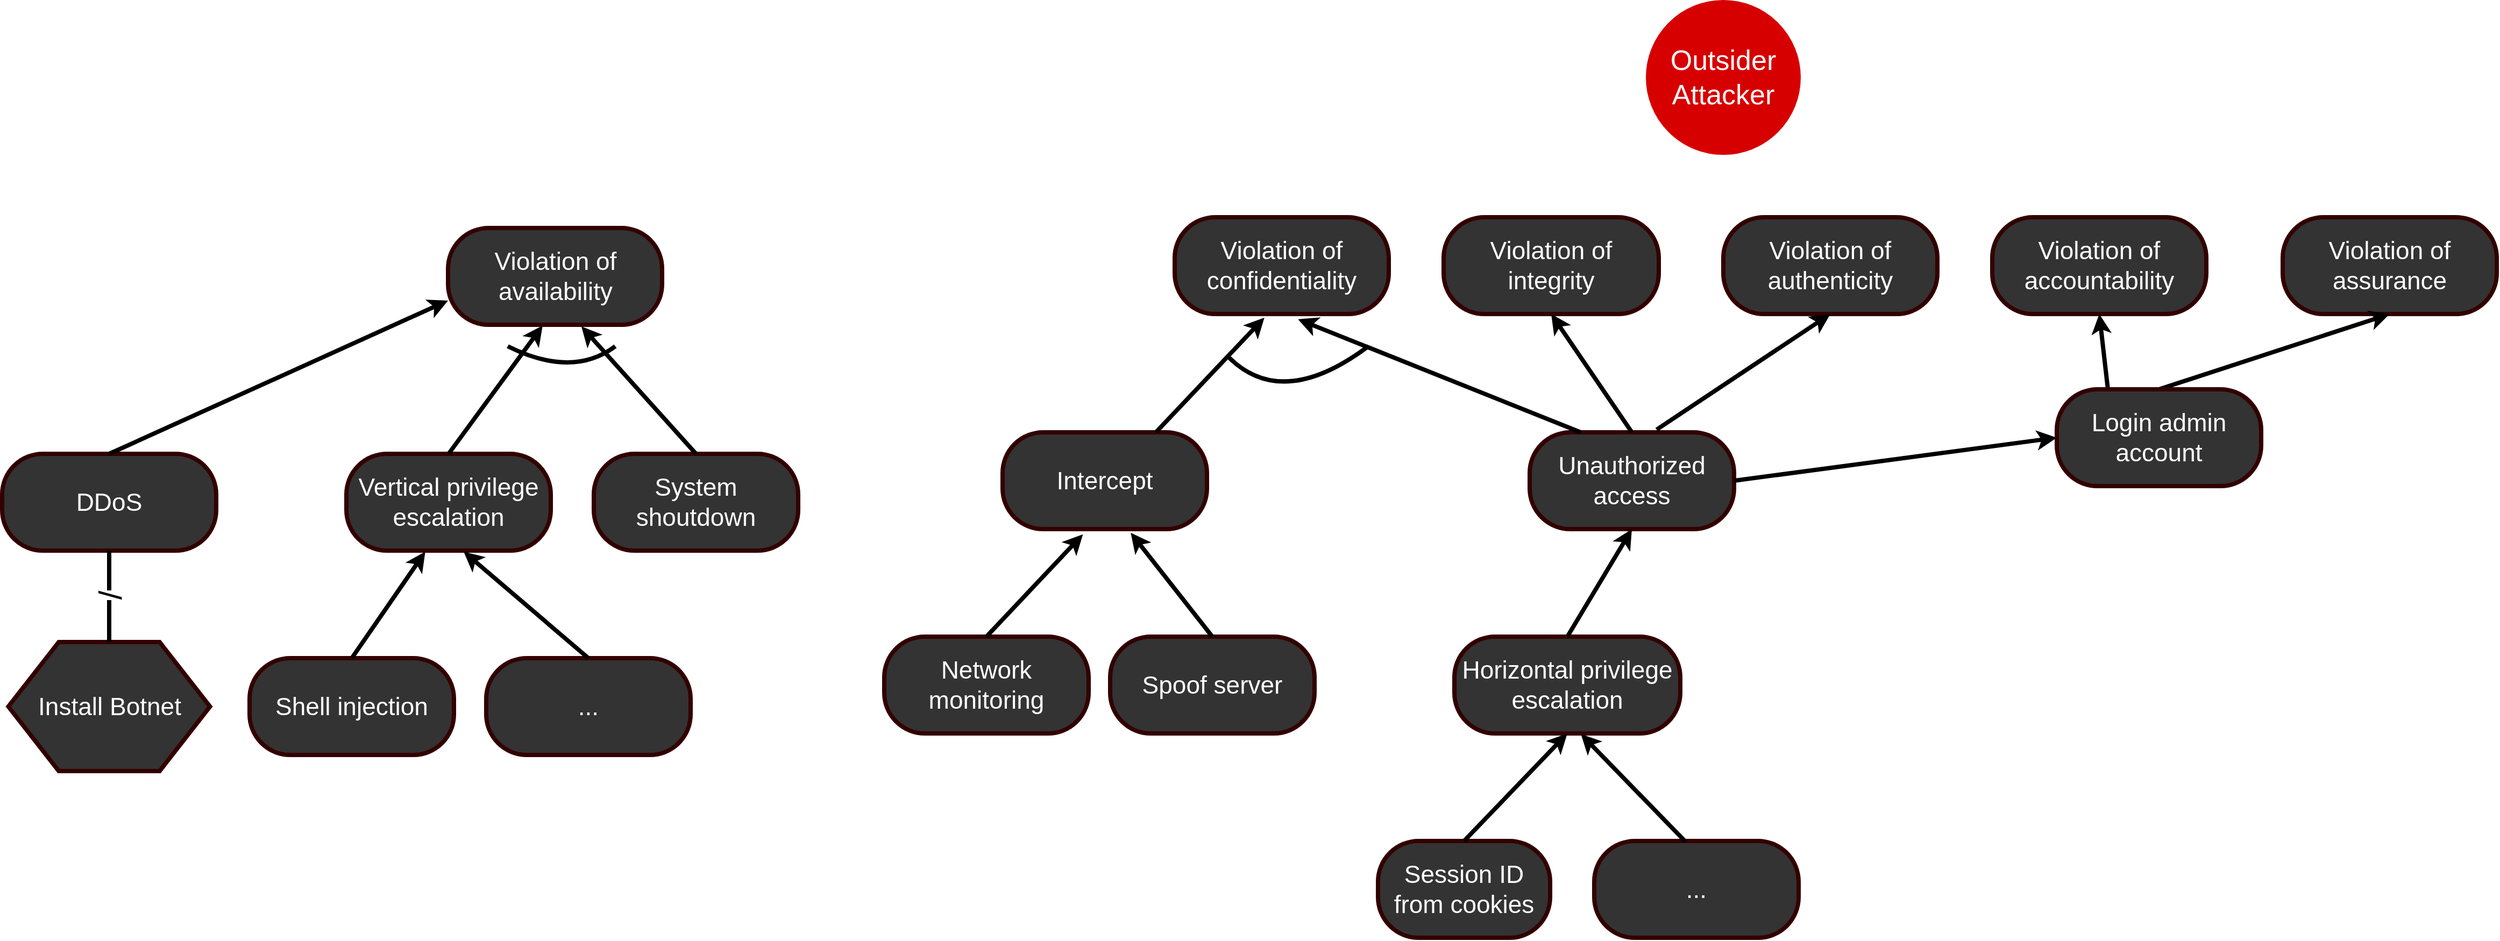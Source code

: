 <mxfile version="13.0.9" type="github">
  <diagram id="WXekA-x_xKKdpQk5buRY" name="Page-1">
    <mxGraphModel dx="2903" dy="1096" grid="1" gridSize="10" guides="1" tooltips="1" connect="1" arrows="1" fold="1" page="1" pageScale="1" pageWidth="827" pageHeight="1169" math="0" shadow="0">
      <root>
        <mxCell id="0" />
        <mxCell id="1" parent="0" />
        <mxCell id="DlGRc79BEeTdwHk6CGf6-8" value="&lt;font color=&quot;#ffffff&quot; style=&quot;font-size: 26px&quot;&gt;Outsider&lt;br&gt;Attacker&lt;br&gt;&lt;/font&gt;" style="ellipse;whiteSpace=wrap;html=1;aspect=fixed;strokeColor=#D70000;strokeWidth=4;fillColor=#D70000;gradientColor=none;" parent="1" vertex="1">
          <mxGeometry x="1180" y="240" width="140" height="140" as="geometry" />
        </mxCell>
        <mxCell id="DlGRc79BEeTdwHk6CGf6-10" value="&lt;font color=&quot;#ffffff&quot; style=&quot;font-size: 23px&quot;&gt;Violation of authenticity&lt;/font&gt;" style="rounded=1;whiteSpace=wrap;html=1;strokeColor=#330000;strokeWidth=4;fillColor=#333333;gradientColor=none;arcSize=42;" parent="1" vertex="1">
          <mxGeometry x="1250" y="440" width="199" height="90" as="geometry" />
        </mxCell>
        <mxCell id="DlGRc79BEeTdwHk6CGf6-33" value="&lt;font color=&quot;#ffffff&quot; style=&quot;font-size: 23px&quot;&gt;Violation of confidentiality&lt;/font&gt;&lt;span style=&quot;font-family: monospace ; font-size: 0px&quot;&gt;3CmxGraphModel%3E%3Croot%3E%3CmxCell%20id%3D%220%22%2F%3E%3CmxCell%20id%3D%221%22%20parent%3D%220%22%2F%3E%3CmxCell%20id%3D%222%22%20value%3D%22%26lt%3Bfont%20color%3D%26quot%3B%23ffffff%26quot%3B%20style%3D%26quot%3Bfont-size%3A%2023px%26quot%3B%26gt%3BViolation%20of%20availability%26lt%3B%2Ffont%26gt%3B%22%20style%3D%22rounded%3D1%3BwhiteSpace%3Dwrap%3Bhtml%3D1%3BstrokeColor%3D%23330000%3BstrokeWidth%3D4%3BfillColor%3D%23333333%3BgradientColor%3Dnone%3BarcSize%3D42%3B%22%20vertex%3D%221%22%20parent%3D%221%22%3E%3CmxGeometry%20x%3D%22530%22%20y%3D%22260%22%20width%3D%22199%22%20height%3D%2290%22%20as%3D%22geometry%22%2F%3E%3C%2FmxCell%3E%3C%2Froot%3E%3C%2FmxGraphModel%3E&lt;/span&gt;" style="rounded=1;whiteSpace=wrap;html=1;strokeColor=#330000;strokeWidth=4;fillColor=#333333;gradientColor=none;arcSize=42;" parent="1" vertex="1">
          <mxGeometry x="740" y="440" width="199" height="90" as="geometry" />
        </mxCell>
        <mxCell id="DlGRc79BEeTdwHk6CGf6-53" value="&lt;font color=&quot;#ffffff&quot; style=&quot;font-size: 23px&quot;&gt;Violation of integrity&lt;/font&gt;&lt;span style=&quot;font-family: monospace ; font-size: 0px&quot;&gt;%3CmxGraphModel%3E%3Croot%3E%3CmxCell%20id%3D%220%22%2F%3E%3CmxCell%20id%3D%221%22%20parent%3D%220%22%2F%3E%3CmxCell%20id%3D%222%22%20value%3D%22%26lt%3Bfont%20color%3D%26quot%3B%23ffffff%26quot%3B%20style%3D%26quot%3Bfont-size%3A%2023px%26quot%3B%26gt%3BViolation%20of%20availability%26lt%3B%2Ffont%26gt%3B%22%20style%3D%22rounded%3D1%3BwhiteSpace%3Dwrap%3Bhtml%3D1%3BstrokeColor%3D%23330000%3BstrokeWidth%3D4%3BfillColor%3D%23333333%3BgradientColor%3Dnone%3BarcSize%3D42%3B%22%20vertex%3D%221%22%20parent%3D%221%22%3E%3CmxGeometry%20x%3D%22530%22%20y%3D%22260%22%20width%3D%22199%22%20height%3D%2290%22%20as%3D%22geometry%22%2F%3E%3C%2FmxCell%3E%3C%2Froot%3E%3C%2FmxGraphModel%3E&lt;/span&gt;" style="rounded=1;whiteSpace=wrap;html=1;strokeColor=#330000;strokeWidth=4;fillColor=#333333;gradientColor=none;arcSize=42;" parent="1" vertex="1">
          <mxGeometry x="990" y="440" width="200" height="90" as="geometry" />
        </mxCell>
        <mxCell id="IPLna0VPxRFClqa3Hea1-15" value="&lt;font color=&quot;#ffffff&quot; style=&quot;font-size: 23px&quot;&gt;Violation of accountability&lt;/font&gt;" style="rounded=1;whiteSpace=wrap;html=1;strokeColor=#330000;strokeWidth=4;fillColor=#333333;gradientColor=none;arcSize=42;" parent="1" vertex="1">
          <mxGeometry x="1500" y="440" width="199" height="90" as="geometry" />
        </mxCell>
        <mxCell id="sIusyyENx9pRCZR37-qB-7" style="edgeStyle=orthogonalEdgeStyle;jumpStyle=none;orthogonalLoop=1;jettySize=auto;html=1;entryX=0.5;entryY=1;entryDx=0;entryDy=0;endArrow=classicThin;endFill=0;strokeColor=none;strokeWidth=4;fontColor=#FFD966;curved=1;" parent="1" source="sIusyyENx9pRCZR37-qB-3" edge="1">
          <mxGeometry relative="1" as="geometry">
            <mxPoint x="159.5" y="540" as="targetPoint" />
          </mxGeometry>
        </mxCell>
        <mxCell id="sIusyyENx9pRCZR37-qB-3" value="&lt;font color=&quot;#ffffff&quot;&gt;&lt;span style=&quot;font-size: 23px&quot;&gt;System shoutdown&lt;/span&gt;&lt;/font&gt;" style="rounded=1;whiteSpace=wrap;html=1;strokeColor=#330000;strokeWidth=4;fillColor=#333333;gradientColor=none;arcSize=42;" parent="1" vertex="1">
          <mxGeometry x="200" y="660" width="190" height="90" as="geometry" />
        </mxCell>
        <mxCell id="sIusyyENx9pRCZR37-qB-4" value="&lt;font color=&quot;#ffffff&quot;&gt;&lt;span style=&quot;font-size: 23px&quot;&gt;Vertical privilege escalation&lt;/span&gt;&lt;/font&gt;" style="rounded=1;whiteSpace=wrap;html=1;strokeColor=#330000;strokeWidth=4;fillColor=#333333;gradientColor=none;arcSize=42;" parent="1" vertex="1">
          <mxGeometry x="-30" y="660" width="190" height="90" as="geometry" />
        </mxCell>
        <mxCell id="sIusyyENx9pRCZR37-qB-5" value="&lt;font color=&quot;#ffffff&quot;&gt;&lt;span style=&quot;font-size: 23px&quot;&gt;Shell injection&lt;/span&gt;&lt;/font&gt;" style="rounded=1;whiteSpace=wrap;html=1;strokeColor=#330000;strokeWidth=4;fillColor=#333333;gradientColor=none;arcSize=42;" parent="1" vertex="1">
          <mxGeometry x="-120" y="850" width="190" height="90" as="geometry" />
        </mxCell>
        <mxCell id="sIusyyENx9pRCZR37-qB-10" value="" style="endArrow=classic;html=1;strokeColor=#000000;strokeWidth=4;fontColor=#FFD966;exitX=0.5;exitY=0;exitDx=0;exitDy=0;entryX=0.442;entryY=1.009;entryDx=0;entryDy=0;entryPerimeter=0;" parent="1" source="sIusyyENx9pRCZR37-qB-4" target="4Xz1LAIFI9X7awPdNAwh-1" edge="1">
          <mxGeometry width="50" height="50" relative="1" as="geometry">
            <mxPoint x="300" y="910" as="sourcePoint" />
            <mxPoint x="143" y="550" as="targetPoint" />
          </mxGeometry>
        </mxCell>
        <mxCell id="sIusyyENx9pRCZR37-qB-11" value="" style="endArrow=classic;html=1;strokeColor=#000000;strokeWidth=4;fontColor=#FFD966;entryX=0.623;entryY=1.017;entryDx=0;entryDy=0;exitX=0.5;exitY=0;exitDx=0;exitDy=0;entryPerimeter=0;" parent="1" source="sIusyyENx9pRCZR37-qB-3" target="4Xz1LAIFI9X7awPdNAwh-1" edge="1">
          <mxGeometry width="50" height="50" relative="1" as="geometry">
            <mxPoint x="45" y="700" as="sourcePoint" />
            <mxPoint x="171.838" y="539.55" as="targetPoint" />
          </mxGeometry>
        </mxCell>
        <mxCell id="sIusyyENx9pRCZR37-qB-12" value="" style="endArrow=none;html=1;strokeColor=#000000;strokeWidth=4;fontColor=#FFD966;curved=1;" parent="1" edge="1">
          <mxGeometry width="50" height="50" relative="1" as="geometry">
            <mxPoint x="120" y="560" as="sourcePoint" />
            <mxPoint x="220" y="560" as="targetPoint" />
            <Array as="points">
              <mxPoint x="180" y="590" />
            </Array>
          </mxGeometry>
        </mxCell>
        <mxCell id="sIusyyENx9pRCZR37-qB-13" value="" style="endArrow=classic;html=1;strokeColor=#000000;strokeWidth=4;fontColor=#FFD966;entryX=0.386;entryY=1.011;entryDx=0;entryDy=0;exitX=0.5;exitY=0;exitDx=0;exitDy=0;entryPerimeter=0;" parent="1" source="sIusyyENx9pRCZR37-qB-5" target="sIusyyENx9pRCZR37-qB-4" edge="1">
          <mxGeometry width="50" height="50" relative="1" as="geometry">
            <mxPoint x="45" y="700" as="sourcePoint" />
            <mxPoint x="153.381" y="550.99" as="targetPoint" />
          </mxGeometry>
        </mxCell>
        <mxCell id="sIusyyENx9pRCZR37-qB-14" value="&lt;font color=&quot;#ffffff&quot;&gt;&lt;span style=&quot;font-size: 23px&quot;&gt;...&lt;/span&gt;&lt;/font&gt;" style="rounded=1;whiteSpace=wrap;html=1;strokeColor=#330000;strokeWidth=4;fillColor=#333333;gradientColor=none;arcSize=42;" parent="1" vertex="1">
          <mxGeometry x="100" y="850" width="190" height="90" as="geometry" />
        </mxCell>
        <mxCell id="sIusyyENx9pRCZR37-qB-15" value="" style="endArrow=classic;html=1;strokeColor=#000000;strokeWidth=4;fontColor=#FFD966;entryX=0.574;entryY=1.011;entryDx=0;entryDy=0;exitX=0.5;exitY=0;exitDx=0;exitDy=0;entryPerimeter=0;" parent="1" source="sIusyyENx9pRCZR37-qB-14" target="sIusyyENx9pRCZR37-qB-4" edge="1">
          <mxGeometry width="50" height="50" relative="1" as="geometry">
            <mxPoint x="-55" y="879" as="sourcePoint" />
            <mxPoint x="23.34" y="790.99" as="targetPoint" />
          </mxGeometry>
        </mxCell>
        <mxCell id="sIusyyENx9pRCZR37-qB-16" value="&lt;font color=&quot;#ffffff&quot;&gt;&lt;span style=&quot;font-size: 23px&quot;&gt;Intercept&lt;/span&gt;&lt;/font&gt;&lt;span style=&quot;font-family: monospace ; font-size: 0px&quot;&gt;%3CmxGraphModel%3E%3Croot%3E%3CmxCell%20id%3D%220%22%2F%3E%3CmxCell%20id%3D%221%22%20parent%3D%220%22%2F%3E%3CmxCell%20id%3D%222%22%20value%3D%22%26lt%3Bfont%20color%3D%26quot%3B%23ffffff%26quot%3B%26gt%3B%26lt%3Bspan%20style%3D%26quot%3Bfont-size%3A%2023px%26quot%3B%26gt%3BShell%20injection%26lt%3B%2Fspan%26gt%3B%26lt%3B%2Ffont%26gt%3B%22%20style%3D%22rounded%3D1%3BwhiteSpace%3Dwrap%3Bhtml%3D1%3BstrokeColor%3D%23330000%3BstrokeWidth%3D4%3BfillColor%3D%23333333%3BgradientColor%3Dnone%3BarcSize%3D42%3B%22%20vertex%3D%221%22%20parent%3D%221%22%3E%3CmxGeometry%20x%3D%2230%22%20y%3D%22539%22%20width%3D%22190%22%20height%3D%2290%22%20as%3D%22geometry%22%2F%3E%3C%2FmxCell%3E%3C%2Froot%3E%3C%2FmxGraphModel%3E&lt;/span&gt;" style="rounded=1;whiteSpace=wrap;html=1;strokeColor=#330000;strokeWidth=4;fillColor=#333333;gradientColor=none;arcSize=42;" parent="1" vertex="1">
          <mxGeometry x="580" y="640" width="190" height="90" as="geometry" />
        </mxCell>
        <mxCell id="sIusyyENx9pRCZR37-qB-17" value="&lt;font color=&quot;#ffffff&quot;&gt;&lt;span style=&quot;font-size: 23px&quot;&gt;Unauthorized access&lt;/span&gt;&lt;/font&gt;" style="rounded=1;whiteSpace=wrap;html=1;strokeColor=#330000;strokeWidth=4;fillColor=#333333;gradientColor=none;arcSize=42;" parent="1" vertex="1">
          <mxGeometry x="1070" y="640" width="190" height="90" as="geometry" />
        </mxCell>
        <mxCell id="sIusyyENx9pRCZR37-qB-18" value="&lt;font color=&quot;#ffffff&quot;&gt;&lt;span style=&quot;font-size: 23px&quot;&gt;Network monitoring&lt;/span&gt;&lt;/font&gt;" style="rounded=1;whiteSpace=wrap;html=1;strokeColor=#330000;strokeWidth=4;fillColor=#333333;gradientColor=none;arcSize=42;" parent="1" vertex="1">
          <mxGeometry x="470" y="830" width="190" height="90" as="geometry" />
        </mxCell>
        <mxCell id="sIusyyENx9pRCZR37-qB-19" value="&lt;font color=&quot;#ffffff&quot;&gt;&lt;span style=&quot;font-size: 23px&quot;&gt;Spoof server&lt;/span&gt;&lt;/font&gt;" style="rounded=1;whiteSpace=wrap;html=1;strokeColor=#330000;strokeWidth=4;fillColor=#333333;gradientColor=none;arcSize=42;" parent="1" vertex="1">
          <mxGeometry x="680" y="830" width="190" height="90" as="geometry" />
        </mxCell>
        <mxCell id="sIusyyENx9pRCZR37-qB-20" value="" style="endArrow=classic;html=1;strokeColor=#000000;strokeWidth=4;fontColor=#FFD966;entryX=0.419;entryY=1.038;entryDx=0;entryDy=0;exitX=0.75;exitY=0;exitDx=0;exitDy=0;entryPerimeter=0;" parent="1" source="sIusyyENx9pRCZR37-qB-16" target="DlGRc79BEeTdwHk6CGf6-33" edge="1">
          <mxGeometry width="50" height="50" relative="1" as="geometry">
            <mxPoint x="359.5" y="549" as="sourcePoint" />
            <mxPoint x="249.06" y="460.99" as="targetPoint" />
          </mxGeometry>
        </mxCell>
        <mxCell id="sIusyyENx9pRCZR37-qB-21" value="" style="endArrow=classic;html=1;strokeColor=#000000;strokeWidth=4;fontColor=#FFD966;entryX=0.5;entryY=1;entryDx=0;entryDy=0;exitX=0.5;exitY=0;exitDx=0;exitDy=0;" parent="1" source="sIusyyENx9pRCZR37-qB-17" target="DlGRc79BEeTdwHk6CGf6-53" edge="1">
          <mxGeometry width="50" height="50" relative="1" as="geometry">
            <mxPoint x="735" y="650" as="sourcePoint" />
            <mxPoint x="799.75" y="540" as="targetPoint" />
          </mxGeometry>
        </mxCell>
        <mxCell id="sIusyyENx9pRCZR37-qB-22" value="" style="endArrow=classic;html=1;strokeColor=#000000;strokeWidth=4;fontColor=#FFD966;entryX=0.576;entryY=1.054;entryDx=0;entryDy=0;exitX=0.25;exitY=0;exitDx=0;exitDy=0;entryPerimeter=0;" parent="1" source="sIusyyENx9pRCZR37-qB-17" target="DlGRc79BEeTdwHk6CGf6-33" edge="1">
          <mxGeometry width="50" height="50" relative="1" as="geometry">
            <mxPoint x="1032.5" y="650" as="sourcePoint" />
            <mxPoint x="1100" y="540" as="targetPoint" />
          </mxGeometry>
        </mxCell>
        <mxCell id="sIusyyENx9pRCZR37-qB-23" value="" style="endArrow=none;html=1;strokeColor=#000000;strokeWidth=4;fontColor=#FFD966;curved=1;" parent="1" edge="1">
          <mxGeometry width="50" height="50" relative="1" as="geometry">
            <mxPoint x="790" y="570" as="sourcePoint" />
            <mxPoint x="920" y="560" as="targetPoint" />
            <Array as="points">
              <mxPoint x="840" y="620" />
            </Array>
          </mxGeometry>
        </mxCell>
        <mxCell id="sIusyyENx9pRCZR37-qB-24" value="" style="endArrow=classic;html=1;strokeColor=#000000;strokeWidth=4;fontColor=#FFD966;exitX=0.5;exitY=0;exitDx=0;exitDy=0;entryX=0.393;entryY=1.054;entryDx=0;entryDy=0;entryPerimeter=0;" parent="1" source="sIusyyENx9pRCZR37-qB-18" target="sIusyyENx9pRCZR37-qB-16" edge="1">
          <mxGeometry width="50" height="50" relative="1" as="geometry">
            <mxPoint x="789.5" y="650" as="sourcePoint" />
            <mxPoint x="720" y="730" as="targetPoint" />
          </mxGeometry>
        </mxCell>
        <mxCell id="sIusyyENx9pRCZR37-qB-25" value="" style="endArrow=classic;html=1;strokeColor=#000000;strokeWidth=4;fontColor=#FFD966;entryX=0.627;entryY=1.038;entryDx=0;entryDy=0;entryPerimeter=0;exitX=0.5;exitY=0;exitDx=0;exitDy=0;" parent="1" source="sIusyyENx9pRCZR37-qB-19" target="sIusyyENx9pRCZR37-qB-16" edge="1">
          <mxGeometry width="50" height="50" relative="1" as="geometry">
            <mxPoint x="641.609" y="840" as="sourcePoint" />
            <mxPoint x="719.01" y="744.86" as="targetPoint" />
          </mxGeometry>
        </mxCell>
        <mxCell id="sIusyyENx9pRCZR37-qB-28" value="&lt;font color=&quot;#ffffff&quot;&gt;&lt;span style=&quot;font-size: 23px&quot;&gt;Horizontal privilege escalation&lt;/span&gt;&lt;/font&gt;" style="rounded=1;whiteSpace=wrap;html=1;strokeColor=#330000;strokeWidth=4;fillColor=#333333;gradientColor=none;arcSize=42;" parent="1" vertex="1">
          <mxGeometry x="1000" y="830" width="210" height="90" as="geometry" />
        </mxCell>
        <mxCell id="sIusyyENx9pRCZR37-qB-29" value="" style="endArrow=classic;html=1;strokeColor=#000000;strokeWidth=4;fontColor=#FFD966;entryX=0.5;entryY=1;entryDx=0;entryDy=0;exitX=0.5;exitY=0;exitDx=0;exitDy=0;" parent="1" source="sIusyyENx9pRCZR37-qB-28" target="sIusyyENx9pRCZR37-qB-17" edge="1">
          <mxGeometry width="50" height="50" relative="1" as="geometry">
            <mxPoint x="785" y="840" as="sourcePoint" />
            <mxPoint x="709.13" y="743.42" as="targetPoint" />
          </mxGeometry>
        </mxCell>
        <mxCell id="sIusyyENx9pRCZR37-qB-30" value="&lt;font color=&quot;#ffffff&quot;&gt;&lt;span style=&quot;font-size: 23px&quot;&gt;Session ID from cookies&lt;/span&gt;&lt;/font&gt;" style="rounded=1;whiteSpace=wrap;html=1;strokeColor=#330000;strokeWidth=4;fillColor=#333333;gradientColor=none;arcSize=42;" parent="1" vertex="1">
          <mxGeometry x="929" y="1020" width="160" height="90" as="geometry" />
        </mxCell>
        <mxCell id="sIusyyENx9pRCZR37-qB-32" value="" style="endArrow=classic;html=1;strokeColor=#000000;strokeWidth=4;fontColor=#FFD966;entryX=0.5;entryY=1;entryDx=0;entryDy=0;exitX=0.5;exitY=0;exitDx=0;exitDy=0;" parent="1" source="sIusyyENx9pRCZR37-qB-30" target="sIusyyENx9pRCZR37-qB-28" edge="1">
          <mxGeometry width="50" height="50" relative="1" as="geometry">
            <mxPoint x="1115" y="840" as="sourcePoint" />
            <mxPoint x="1025" y="750" as="targetPoint" />
          </mxGeometry>
        </mxCell>
        <mxCell id="sIusyyENx9pRCZR37-qB-33" value="&lt;font color=&quot;#ffffff&quot;&gt;&lt;span style=&quot;font-size: 23px&quot;&gt;...&lt;/span&gt;&lt;/font&gt;" style="rounded=1;whiteSpace=wrap;html=1;strokeColor=#330000;strokeWidth=4;fillColor=#333333;gradientColor=none;arcSize=42;" parent="1" vertex="1">
          <mxGeometry x="1130" y="1020" width="190" height="90" as="geometry" />
        </mxCell>
        <mxCell id="sIusyyENx9pRCZR37-qB-34" value="" style="endArrow=classic;html=1;strokeColor=#000000;strokeWidth=4;fontColor=#FFD966;entryX=0.56;entryY=1.006;entryDx=0;entryDy=0;exitX=0.446;exitY=0.006;exitDx=0;exitDy=0;entryPerimeter=0;exitPerimeter=0;" parent="1" source="sIusyyENx9pRCZR37-qB-33" target="sIusyyENx9pRCZR37-qB-28" edge="1">
          <mxGeometry width="50" height="50" relative="1" as="geometry">
            <mxPoint x="1019" y="1030" as="sourcePoint" />
            <mxPoint x="1115" y="930" as="targetPoint" />
          </mxGeometry>
        </mxCell>
        <mxCell id="aXA-L5Cqe3Xg6ogkvFO5-1" value="&lt;font color=&quot;#ffffff&quot; style=&quot;font-size: 23px&quot;&gt;Violation of assurance&lt;/font&gt;" style="rounded=1;whiteSpace=wrap;html=1;strokeColor=#330000;strokeWidth=4;fillColor=#333333;gradientColor=none;arcSize=42;" parent="1" vertex="1">
          <mxGeometry x="1770" y="440" width="199" height="90" as="geometry" />
        </mxCell>
        <mxCell id="aXA-L5Cqe3Xg6ogkvFO5-3" value="" style="endArrow=classic;html=1;strokeColor=#000000;strokeWidth=4;fontColor=#FFD966;entryX=0.5;entryY=1;entryDx=0;entryDy=0;exitX=0.621;exitY=-0.028;exitDx=0;exitDy=0;exitPerimeter=0;" parent="1" source="sIusyyENx9pRCZR37-qB-17" target="DlGRc79BEeTdwHk6CGf6-10" edge="1">
          <mxGeometry width="50" height="50" relative="1" as="geometry">
            <mxPoint x="1157.5" y="640" as="sourcePoint" />
            <mxPoint x="864.624" y="544.86" as="targetPoint" />
          </mxGeometry>
        </mxCell>
        <mxCell id="aXA-L5Cqe3Xg6ogkvFO5-4" value="" style="endArrow=classic;html=1;strokeColor=#000000;strokeWidth=4;fontColor=#FFD966;entryX=0.5;entryY=1;entryDx=0;entryDy=0;exitX=0.25;exitY=0;exitDx=0;exitDy=0;" parent="1" source="aXA-L5Cqe3Xg6ogkvFO5-6" target="IPLna0VPxRFClqa3Hea1-15" edge="1">
          <mxGeometry width="50" height="50" relative="1" as="geometry">
            <mxPoint x="1250" y="620" as="sourcePoint" />
            <mxPoint x="1359.5" y="540" as="targetPoint" />
          </mxGeometry>
        </mxCell>
        <mxCell id="aXA-L5Cqe3Xg6ogkvFO5-5" value="" style="endArrow=classic;html=1;strokeColor=#000000;strokeWidth=4;fontColor=#FFD966;entryX=0.5;entryY=1;entryDx=0;entryDy=0;exitX=0.5;exitY=0;exitDx=0;exitDy=0;" parent="1" source="aXA-L5Cqe3Xg6ogkvFO5-6" target="aXA-L5Cqe3Xg6ogkvFO5-1" edge="1">
          <mxGeometry width="50" height="50" relative="1" as="geometry">
            <mxPoint x="1700" y="700" as="sourcePoint" />
            <mxPoint x="1766" y="660" as="targetPoint" />
          </mxGeometry>
        </mxCell>
        <mxCell id="aXA-L5Cqe3Xg6ogkvFO5-6" value="&lt;font color=&quot;#ffffff&quot;&gt;&lt;span style=&quot;font-size: 23px&quot;&gt;Login admin account&lt;/span&gt;&lt;/font&gt;" style="rounded=1;whiteSpace=wrap;html=1;strokeColor=#330000;strokeWidth=4;fillColor=#333333;gradientColor=none;arcSize=42;" parent="1" vertex="1">
          <mxGeometry x="1560" y="600" width="190" height="90" as="geometry" />
        </mxCell>
        <mxCell id="aXA-L5Cqe3Xg6ogkvFO5-7" value="" style="endArrow=classic;html=1;strokeColor=#000000;strokeWidth=4;fontColor=#FFD966;exitX=1;exitY=0.5;exitDx=0;exitDy=0;entryX=0;entryY=0.5;entryDx=0;entryDy=0;" parent="1" source="sIusyyENx9pRCZR37-qB-17" target="aXA-L5Cqe3Xg6ogkvFO5-6" edge="1">
          <mxGeometry width="50" height="50" relative="1" as="geometry">
            <mxPoint x="1370" y="760" as="sourcePoint" />
            <mxPoint x="1670" y="860" as="targetPoint" />
          </mxGeometry>
        </mxCell>
        <mxCell id="4Xz1LAIFI9X7awPdNAwh-1" value="&lt;font color=&quot;#ffffff&quot; style=&quot;font-size: 23px&quot;&gt;Violation of availability&lt;/font&gt;" style="rounded=1;whiteSpace=wrap;html=1;strokeColor=#330000;strokeWidth=4;fillColor=#333333;gradientColor=none;arcSize=42;" vertex="1" parent="1">
          <mxGeometry x="64.5" y="450" width="199" height="90" as="geometry" />
        </mxCell>
        <mxCell id="4Xz1LAIFI9X7awPdNAwh-2" value="&lt;font color=&quot;#ffffff&quot; style=&quot;font-size: 23px&quot;&gt;DDoS&lt;/font&gt;" style="rounded=1;whiteSpace=wrap;html=1;strokeColor=#330000;strokeWidth=4;fillColor=#333333;gradientColor=none;arcSize=42;" vertex="1" parent="1">
          <mxGeometry x="-350" y="660" width="199" height="90" as="geometry" />
        </mxCell>
        <mxCell id="4Xz1LAIFI9X7awPdNAwh-3" value="" style="endArrow=classic;html=1;strokeColor=#000000;strokeWidth=4;fontColor=#FFD966;exitX=0.5;exitY=0;exitDx=0;exitDy=0;entryX=0;entryY=0.75;entryDx=0;entryDy=0;" edge="1" parent="1" source="4Xz1LAIFI9X7awPdNAwh-2" target="4Xz1LAIFI9X7awPdNAwh-1">
          <mxGeometry width="50" height="50" relative="1" as="geometry">
            <mxPoint x="-600" y="710" as="sourcePoint" />
            <mxPoint x="-270" y="550" as="targetPoint" />
          </mxGeometry>
        </mxCell>
        <mxCell id="4Xz1LAIFI9X7awPdNAwh-4" value="&lt;font style=&quot;font-size: 23px&quot;&gt;Install Botnet&lt;/font&gt;" style="shape=hexagon;perimeter=hexagonPerimeter2;whiteSpace=wrap;html=1;fillColor=#333333;fontColor=#FFFFFF;rounded=0;strokeWidth=4;strokeColor=#330000;" vertex="1" parent="1">
          <mxGeometry x="-344.25" y="835" width="187.5" height="120" as="geometry" />
        </mxCell>
        <mxCell id="4Xz1LAIFI9X7awPdNAwh-5" value="/" style="endArrow=none;html=1;fontColor=#000000;exitX=0.5;exitY=0;exitDx=0;exitDy=0;entryX=0.5;entryY=1;entryDx=0;entryDy=0;strokeWidth=4;horizontal=0;fontSize=30;" edge="1" parent="1" source="4Xz1LAIFI9X7awPdNAwh-4" target="4Xz1LAIFI9X7awPdNAwh-2">
          <mxGeometry width="50" height="50" relative="1" as="geometry">
            <mxPoint x="-270" y="810" as="sourcePoint" />
            <mxPoint x="-268.75" y="700" as="targetPoint" />
          </mxGeometry>
        </mxCell>
      </root>
    </mxGraphModel>
  </diagram>
</mxfile>
